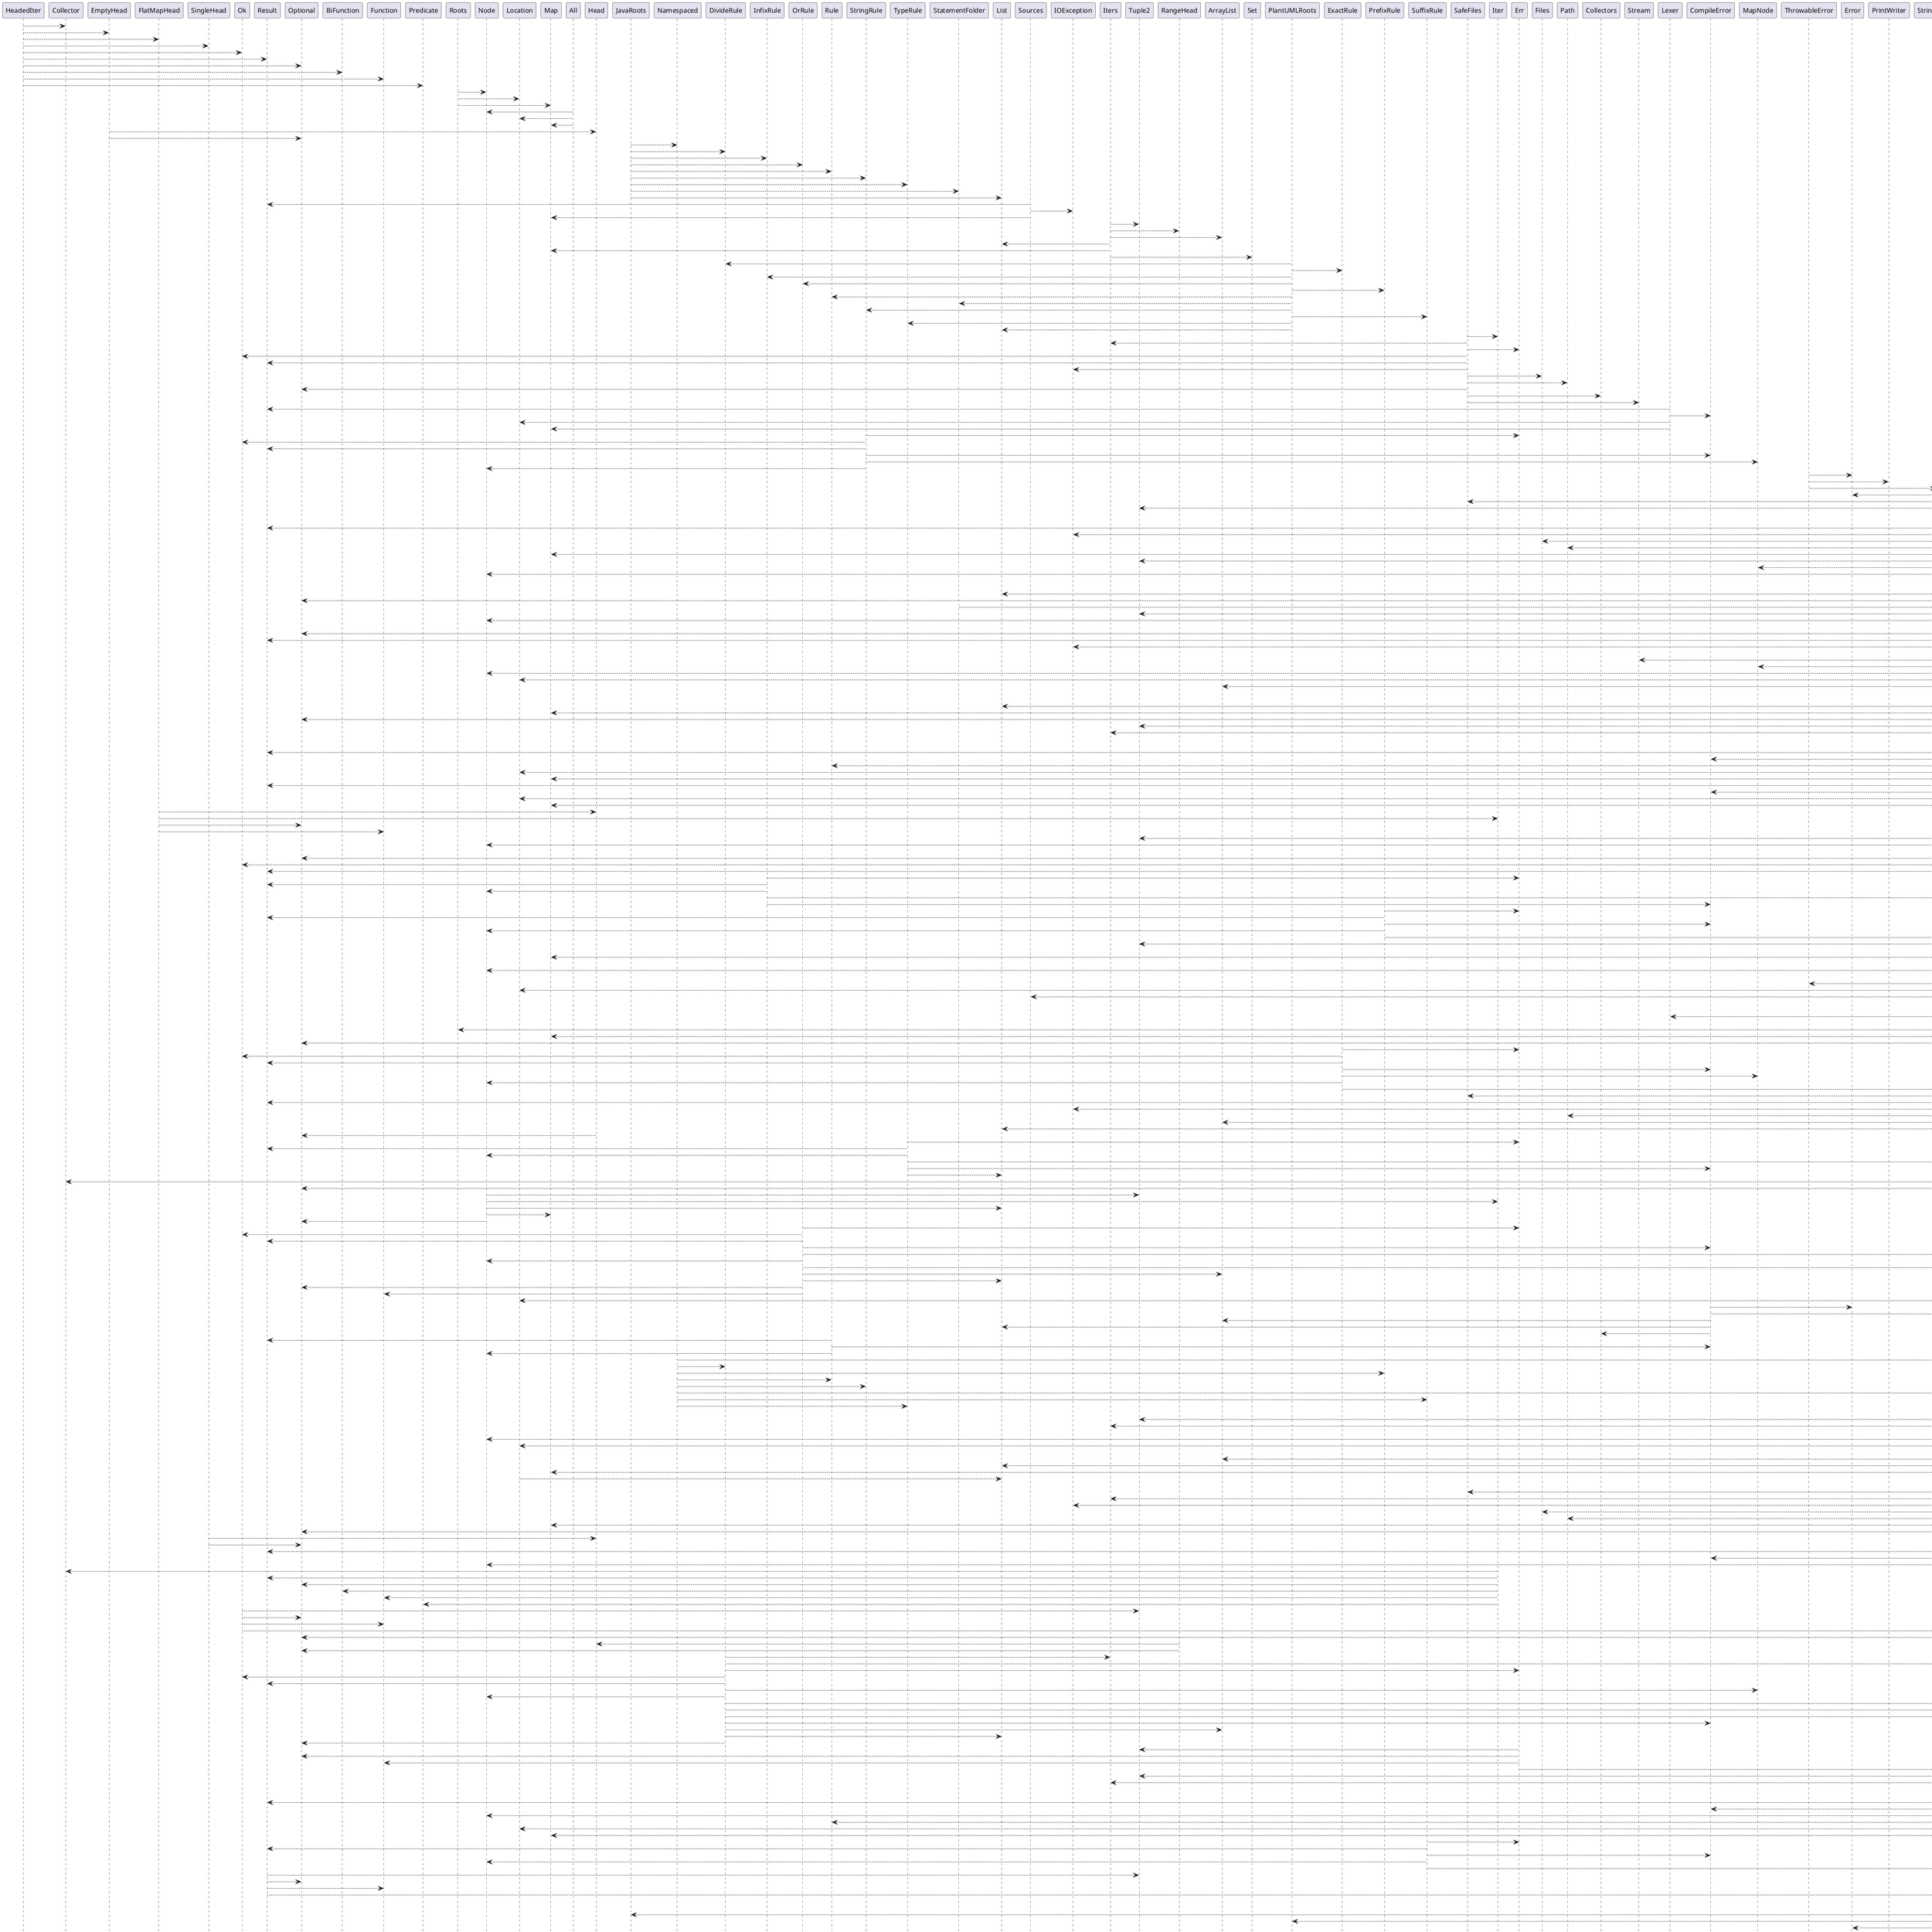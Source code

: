 @startuml
skinparam linetype ortho

HeadedIter --> Collector
HeadedIter --> EmptyHead
HeadedIter --> FlatMapHead
HeadedIter --> SingleHead
HeadedIter --> Ok
HeadedIter --> Result
HeadedIter --> Optional
HeadedIter --> BiFunction
HeadedIter --> Function
HeadedIter --> Predicate


Roots --> Node
Roots --> Location
Roots --> Map


All --> Node
All --> Location
All --> Map


EmptyHead --> Head
EmptyHead --> Optional


JavaRoots --> Namespaced
JavaRoots --> DivideRule
JavaRoots --> InfixRule
JavaRoots --> OrRule
JavaRoots --> Rule
JavaRoots --> StringRule
JavaRoots --> TypeRule
JavaRoots --> StatementFolder
JavaRoots --> List


Sources --> Result
Sources --> IOException
Sources --> Map


Iters --> Tuple2
Iters --> RangeHead
Iters --> ArrayList
Iters --> List
Iters --> Map
Iters --> Set


PlantUMLRoots --> DivideRule
PlantUMLRoots --> ExactRule
PlantUMLRoots --> InfixRule
PlantUMLRoots --> OrRule
PlantUMLRoots --> PrefixRule
PlantUMLRoots --> Rule
PlantUMLRoots --> StatementFolder
PlantUMLRoots --> StringRule
PlantUMLRoots --> SuffixRule
PlantUMLRoots --> TypeRule
PlantUMLRoots --> List


SafeFiles --> Iter
SafeFiles --> Iters
SafeFiles --> Err
SafeFiles --> Ok
SafeFiles --> Result
SafeFiles --> IOException
SafeFiles --> Files
SafeFiles --> Path
SafeFiles --> Optional
SafeFiles --> Collectors
SafeFiles --> Stream


Lexer --> Result
Lexer --> CompileError
Lexer --> Location
Lexer --> Map


StringRule --> Err
StringRule --> Ok
StringRule --> Result
StringRule --> CompileError
StringRule --> MapNode
StringRule --> Node


ThrowableError --> Error
ThrowableError --> PrintWriter
ThrowableError --> StringWriter




ApplicationError --> Error


PathSources --> SafeFiles
PathSources --> Tuple2
PathSources --> MapCollector
PathSources --> ResultCollector
PathSources --> Result
PathSources --> IOException
PathSources --> Files
PathSources --> Path
PathSources --> Map


BeforePasser --> Tuple2
BeforePasser --> MapNode
BeforePasser --> Node
BeforePasser --> ParseState
BeforePasser --> Collections
BeforePasser --> List
BeforePasser --> Optional


StatementFolder --> DivideState


AfterPasser --> Tuple2
AfterPasser --> Node
AfterPasser --> ParseState
AfterPasser --> Optional


Source --> Result
Source --> IOException


Folder --> DivideState


DivideState --> Stream


CreateDiagram --> MapNode
CreateDiagram --> Node
CreateDiagram --> Location
CreateDiagram --> ArrayList
CreateDiagram --> Collection
CreateDiagram --> Collections
CreateDiagram --> List
CreateDiagram --> Map
CreateDiagram --> Optional


RuleGenerator --> Tuple2
RuleGenerator --> Iters
RuleGenerator --> MapCollector
RuleGenerator --> ResultCollector
RuleGenerator --> Result
RuleGenerator --> CompileError
RuleGenerator --> Rule
RuleGenerator --> Location
RuleGenerator --> Map


Generator --> Result
Generator --> CompileError
Generator --> Location
Generator --> Map


FlatMapHead --> Head
FlatMapHead --> Iter
FlatMapHead --> Optional
FlatMapHead --> Function


Passer --> Tuple2
Passer --> Node
Passer --> ParseState
Passer --> Optional


ResultCollector --> Ok
ResultCollector --> Result


InfixRule --> Err
InfixRule --> Result
InfixRule --> Node
InfixRule --> StringContext
InfixRule --> CompileError


PrefixRule --> Err
PrefixRule --> Result
PrefixRule --> CompileError
PrefixRule --> Node
PrefixRule --> StringContext


MapCollector --> Tuple2
MapCollector --> HashMap
MapCollector --> Map


NodeContext --> Context
NodeContext --> Node


CompileApplication --> ApplicationError
CompileApplication --> ThrowableError
CompileApplication --> Location
CompileApplication --> Sources
CompileApplication --> Targets
CompileApplication --> Generator
CompileApplication --> Lexer
CompileApplication --> Parser
CompileApplication --> Roots
CompileApplication --> Map
CompileApplication --> Optional


ExactRule --> Err
ExactRule --> Ok
ExactRule --> Result
ExactRule --> CompileError
ExactRule --> MapNode
ExactRule --> Node
ExactRule --> StringContext


PathSource --> SafeFiles
PathSource --> Result
PathSource --> IOException
PathSource --> Path
PathSource --> ArrayList
PathSource --> List




Head --> Optional


TypeRule --> Err
TypeRule --> Result
TypeRule --> Node
TypeRule --> StringContext
TypeRule --> CompileError
TypeRule --> List


Joiner --> Collector
Joiner --> Optional


Node --> Tuple2
Node --> Iter
Node --> List
Node --> Map
Node --> Optional


OrRule --> Err
OrRule --> Ok
OrRule --> Result
OrRule --> CompileError
OrRule --> Context
OrRule --> Node
OrRule --> StringContext
OrRule --> ArrayList
OrRule --> List
OrRule --> Optional
OrRule --> Function


ParseState --> Location


CompileError --> Error
CompileError --> Context
CompileError --> ArrayList
CompileError --> List
CompileError --> Collectors


Rule --> Result
Rule --> CompileError
Rule --> Node


Namespaced --> DelimitedFolder
Namespaced --> DivideRule
Namespaced --> PrefixRule
Namespaced --> Rule
Namespaced --> StringRule
Namespaced --> StripRule
Namespaced --> SuffixRule
Namespaced --> TypeRule


DelimitedFolder --> DivideState


TreeParser --> Tuple2
TreeParser --> Iters
TreeParser --> MapCollector
TreeParser --> Node
TreeParser --> Location
TreeParser --> ParseState
TreeParser --> ArrayList
TreeParser --> List
TreeParser --> Map


Location --> List




StringContext --> Context


PathTargets --> SafeFiles
PathTargets --> Iters
PathTargets --> IOException
PathTargets --> Files
PathTargets --> Path
PathTargets --> Map
PathTargets --> Optional


SingleHead --> Head
SingleHead --> Optional


StripRule --> Result
StripRule --> CompileError
StripRule --> Node




Iter --> Collector
Iter --> Result
Iter --> Optional
Iter --> BiFunction
Iter --> Function
Iter --> Predicate


Ok --> Tuple2
Ok --> Optional
Ok --> Function
Ok --> Supplier


Application --> Optional


RangeHead --> Head
RangeHead --> Optional


DivideRule --> Iters
DivideRule --> ResultCollector
DivideRule --> Err
DivideRule --> Ok
DivideRule --> Result
DivideRule --> MapNode
DivideRule --> Node
DivideRule --> DivideState
DivideRule --> MutableDivideState
DivideRule --> Folder
DivideRule --> CompileError
DivideRule --> ArrayList
DivideRule --> List
DivideRule --> Optional


Err --> Tuple2
Err --> Optional
Err --> Function
Err --> Supplier


RuleLexer --> Tuple2
RuleLexer --> Iters
RuleLexer --> MapCollector
RuleLexer --> ResultCollector
RuleLexer --> Result
RuleLexer --> CompileError
RuleLexer --> Node
RuleLexer --> Rule
RuleLexer --> Location
RuleLexer --> Map




SuffixRule --> Err
SuffixRule --> Result
SuffixRule --> CompileError
SuffixRule --> Node
SuffixRule --> StringContext


Result --> Tuple2
Result --> Optional
Result --> Function
Result --> Supplier


Main --> Application
Main --> CompileApplication
Main --> JavaRoots
Main --> PlantUMLRoots
Main --> Error
Main --> PathSources
Main --> PathTargets
Main --> Sources
Main --> Targets
Main --> CreateDiagram
Main --> AfterPasser
Main --> BeforePasser
Main --> Lexer
Main --> Parser
Main --> RuleGenerator
Main --> RuleLexer
Main --> TreeParser
Main --> Paths


MutableDivideState --> ArrayList
MutableDivideState --> List
MutableDivideState --> Stream


MapNode --> Tuple2
MapNode --> Iter
MapNode --> Iters
MapNode --> HashMap
MapNode --> List
MapNode --> Map
MapNode --> Optional


Targets --> IOException
Targets --> Map
Targets --> Optional

@enduml
